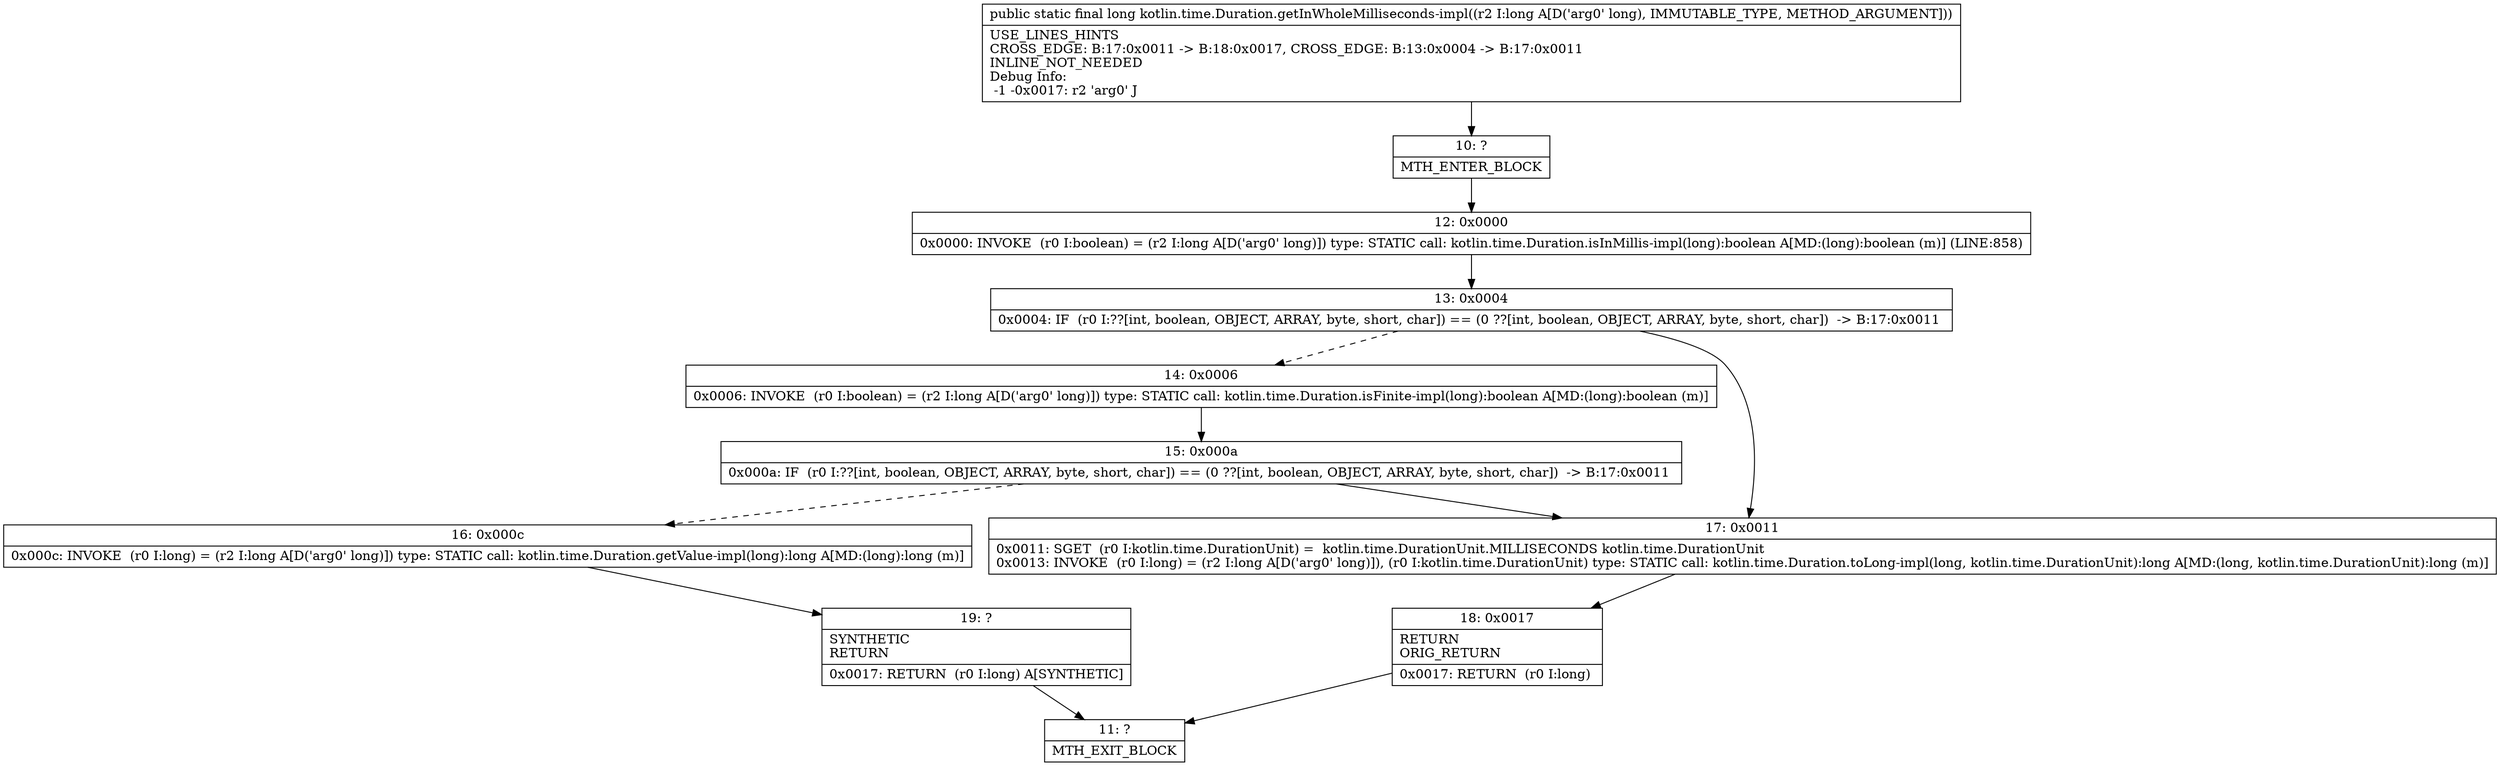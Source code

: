 digraph "CFG forkotlin.time.Duration.getInWholeMilliseconds\-impl(J)J" {
Node_10 [shape=record,label="{10\:\ ?|MTH_ENTER_BLOCK\l}"];
Node_12 [shape=record,label="{12\:\ 0x0000|0x0000: INVOKE  (r0 I:boolean) = (r2 I:long A[D('arg0' long)]) type: STATIC call: kotlin.time.Duration.isInMillis\-impl(long):boolean A[MD:(long):boolean (m)] (LINE:858)\l}"];
Node_13 [shape=record,label="{13\:\ 0x0004|0x0004: IF  (r0 I:??[int, boolean, OBJECT, ARRAY, byte, short, char]) == (0 ??[int, boolean, OBJECT, ARRAY, byte, short, char])  \-\> B:17:0x0011 \l}"];
Node_14 [shape=record,label="{14\:\ 0x0006|0x0006: INVOKE  (r0 I:boolean) = (r2 I:long A[D('arg0' long)]) type: STATIC call: kotlin.time.Duration.isFinite\-impl(long):boolean A[MD:(long):boolean (m)]\l}"];
Node_15 [shape=record,label="{15\:\ 0x000a|0x000a: IF  (r0 I:??[int, boolean, OBJECT, ARRAY, byte, short, char]) == (0 ??[int, boolean, OBJECT, ARRAY, byte, short, char])  \-\> B:17:0x0011 \l}"];
Node_16 [shape=record,label="{16\:\ 0x000c|0x000c: INVOKE  (r0 I:long) = (r2 I:long A[D('arg0' long)]) type: STATIC call: kotlin.time.Duration.getValue\-impl(long):long A[MD:(long):long (m)]\l}"];
Node_19 [shape=record,label="{19\:\ ?|SYNTHETIC\lRETURN\l|0x0017: RETURN  (r0 I:long) A[SYNTHETIC]\l}"];
Node_11 [shape=record,label="{11\:\ ?|MTH_EXIT_BLOCK\l}"];
Node_17 [shape=record,label="{17\:\ 0x0011|0x0011: SGET  (r0 I:kotlin.time.DurationUnit) =  kotlin.time.DurationUnit.MILLISECONDS kotlin.time.DurationUnit \l0x0013: INVOKE  (r0 I:long) = (r2 I:long A[D('arg0' long)]), (r0 I:kotlin.time.DurationUnit) type: STATIC call: kotlin.time.Duration.toLong\-impl(long, kotlin.time.DurationUnit):long A[MD:(long, kotlin.time.DurationUnit):long (m)]\l}"];
Node_18 [shape=record,label="{18\:\ 0x0017|RETURN\lORIG_RETURN\l|0x0017: RETURN  (r0 I:long) \l}"];
MethodNode[shape=record,label="{public static final long kotlin.time.Duration.getInWholeMilliseconds\-impl((r2 I:long A[D('arg0' long), IMMUTABLE_TYPE, METHOD_ARGUMENT]))  | USE_LINES_HINTS\lCROSS_EDGE: B:17:0x0011 \-\> B:18:0x0017, CROSS_EDGE: B:13:0x0004 \-\> B:17:0x0011\lINLINE_NOT_NEEDED\lDebug Info:\l  \-1 \-0x0017: r2 'arg0' J\l}"];
MethodNode -> Node_10;Node_10 -> Node_12;
Node_12 -> Node_13;
Node_13 -> Node_14[style=dashed];
Node_13 -> Node_17;
Node_14 -> Node_15;
Node_15 -> Node_16[style=dashed];
Node_15 -> Node_17;
Node_16 -> Node_19;
Node_19 -> Node_11;
Node_17 -> Node_18;
Node_18 -> Node_11;
}

